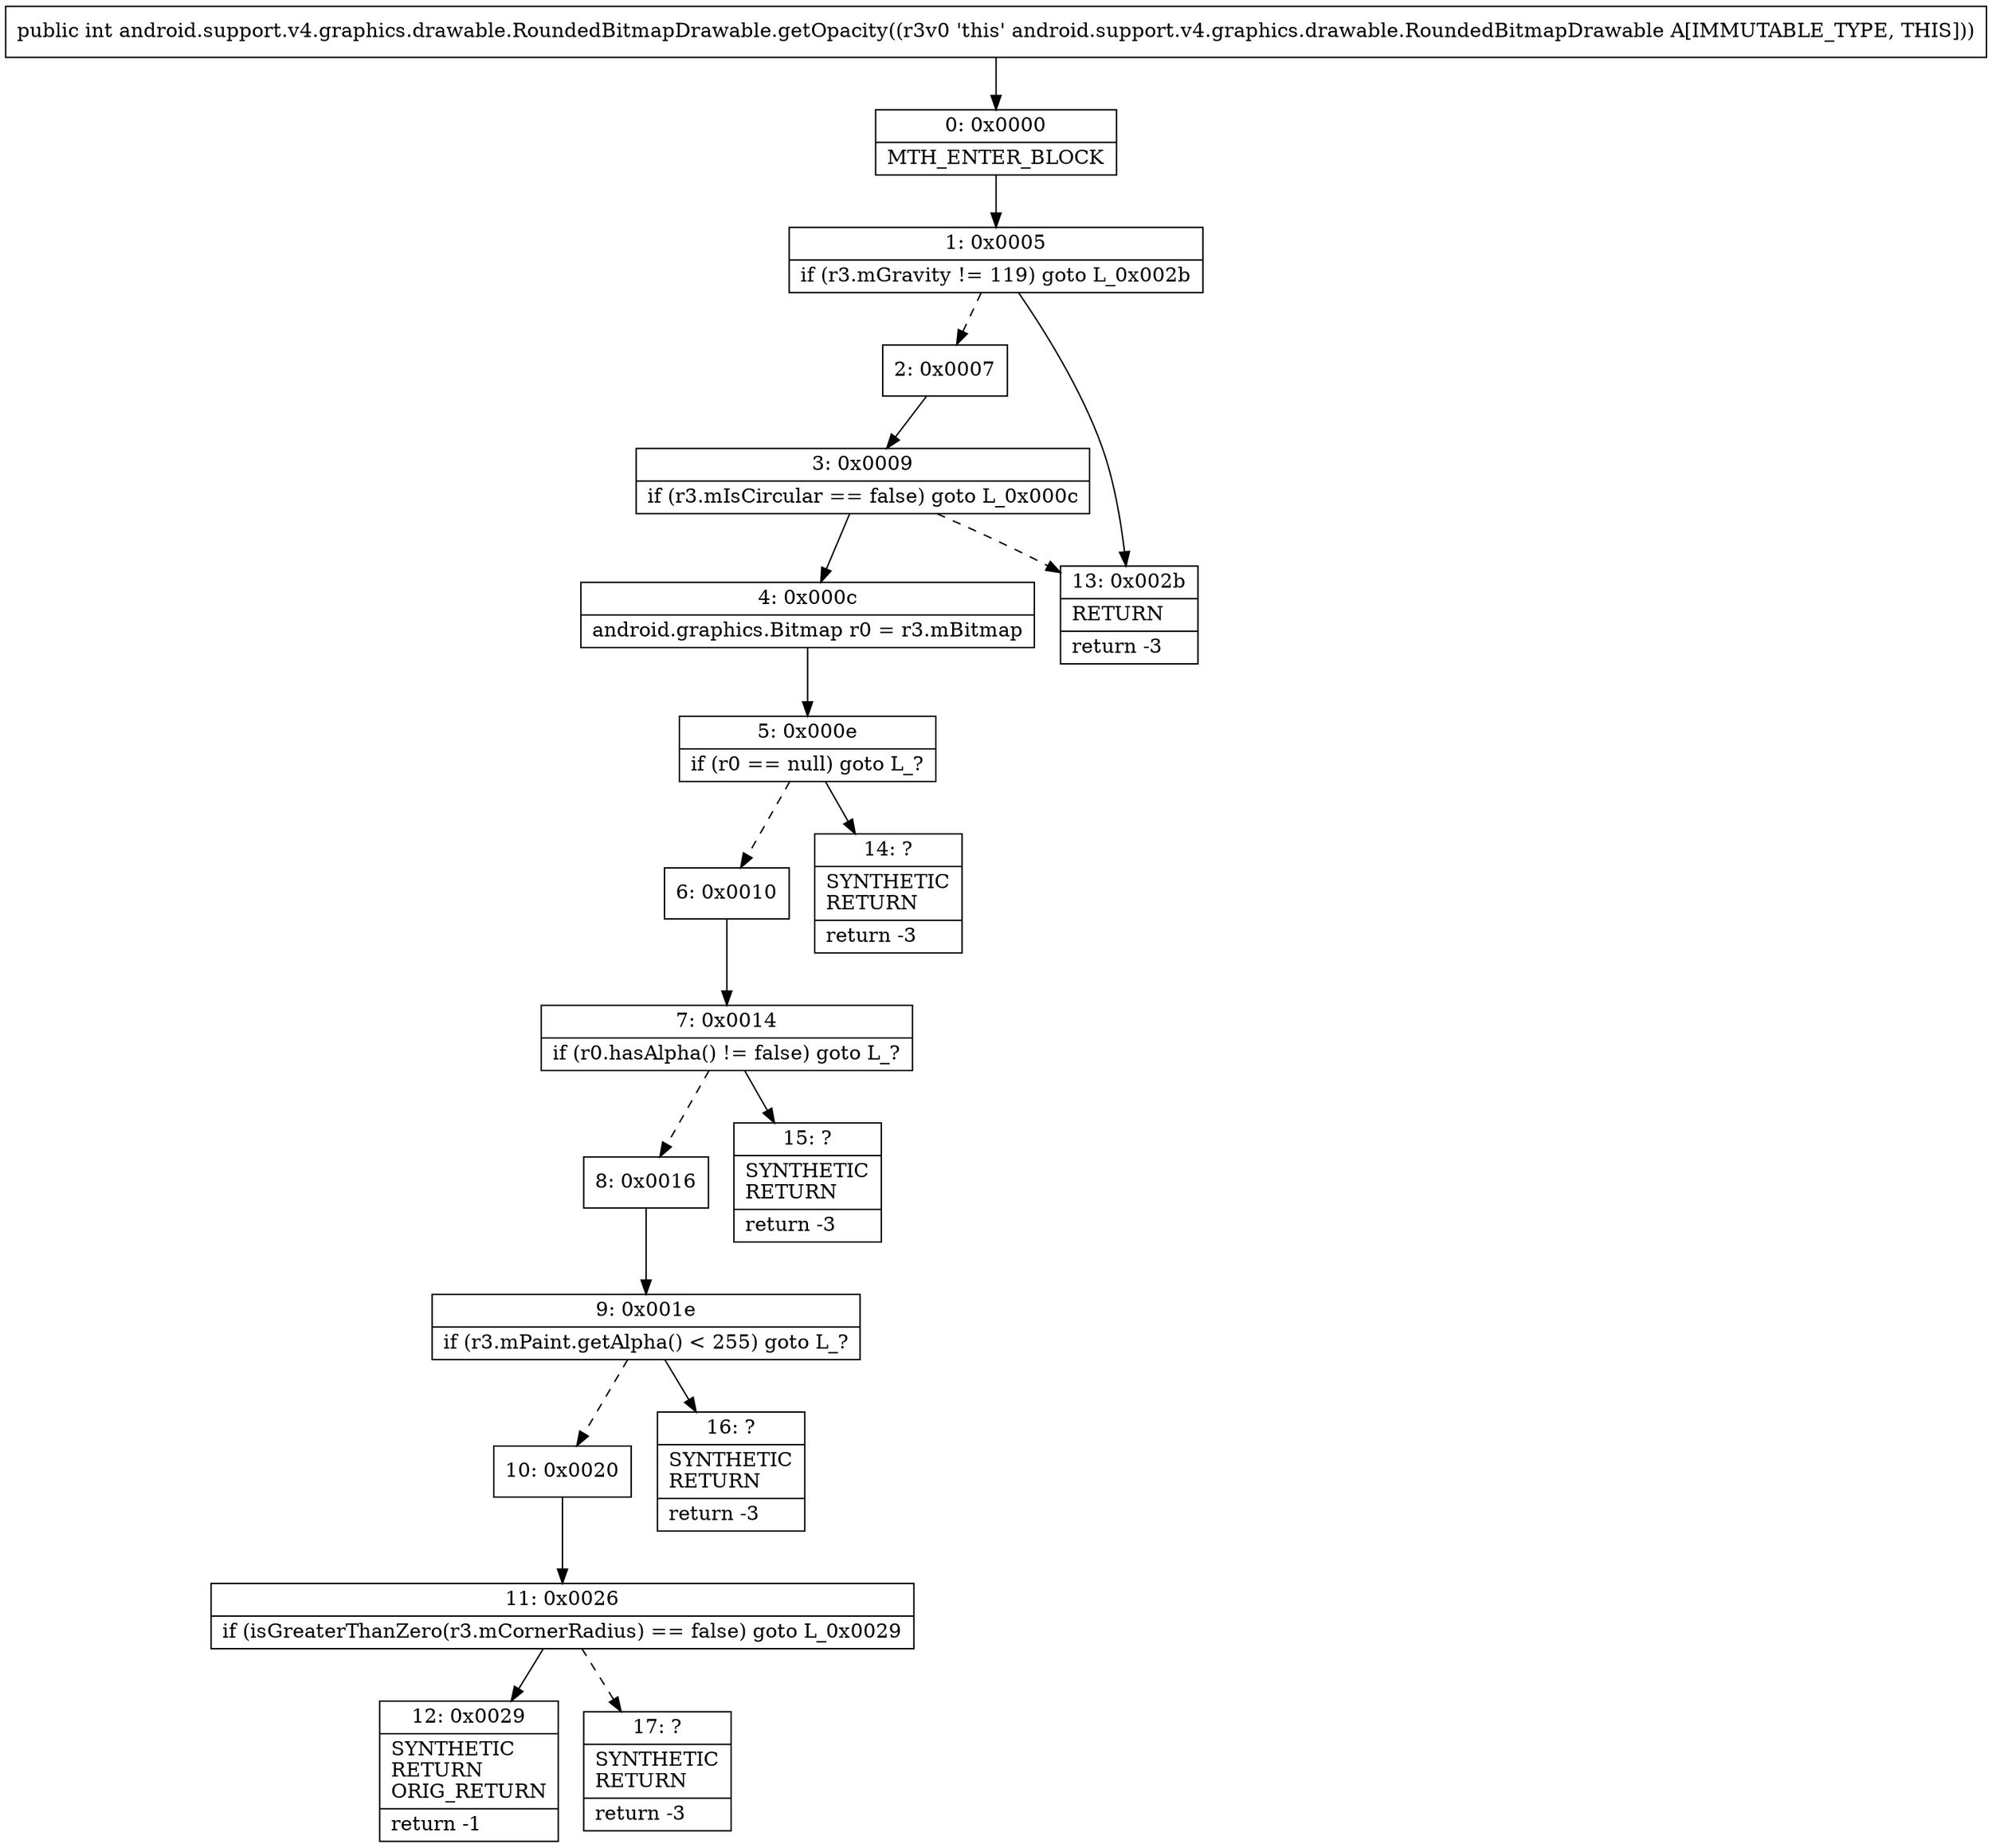 digraph "CFG forandroid.support.v4.graphics.drawable.RoundedBitmapDrawable.getOpacity()I" {
Node_0 [shape=record,label="{0\:\ 0x0000|MTH_ENTER_BLOCK\l}"];
Node_1 [shape=record,label="{1\:\ 0x0005|if (r3.mGravity != 119) goto L_0x002b\l}"];
Node_2 [shape=record,label="{2\:\ 0x0007}"];
Node_3 [shape=record,label="{3\:\ 0x0009|if (r3.mIsCircular == false) goto L_0x000c\l}"];
Node_4 [shape=record,label="{4\:\ 0x000c|android.graphics.Bitmap r0 = r3.mBitmap\l}"];
Node_5 [shape=record,label="{5\:\ 0x000e|if (r0 == null) goto L_?\l}"];
Node_6 [shape=record,label="{6\:\ 0x0010}"];
Node_7 [shape=record,label="{7\:\ 0x0014|if (r0.hasAlpha() != false) goto L_?\l}"];
Node_8 [shape=record,label="{8\:\ 0x0016}"];
Node_9 [shape=record,label="{9\:\ 0x001e|if (r3.mPaint.getAlpha() \< 255) goto L_?\l}"];
Node_10 [shape=record,label="{10\:\ 0x0020}"];
Node_11 [shape=record,label="{11\:\ 0x0026|if (isGreaterThanZero(r3.mCornerRadius) == false) goto L_0x0029\l}"];
Node_12 [shape=record,label="{12\:\ 0x0029|SYNTHETIC\lRETURN\lORIG_RETURN\l|return \-1\l}"];
Node_13 [shape=record,label="{13\:\ 0x002b|RETURN\l|return \-3\l}"];
Node_14 [shape=record,label="{14\:\ ?|SYNTHETIC\lRETURN\l|return \-3\l}"];
Node_15 [shape=record,label="{15\:\ ?|SYNTHETIC\lRETURN\l|return \-3\l}"];
Node_16 [shape=record,label="{16\:\ ?|SYNTHETIC\lRETURN\l|return \-3\l}"];
Node_17 [shape=record,label="{17\:\ ?|SYNTHETIC\lRETURN\l|return \-3\l}"];
MethodNode[shape=record,label="{public int android.support.v4.graphics.drawable.RoundedBitmapDrawable.getOpacity((r3v0 'this' android.support.v4.graphics.drawable.RoundedBitmapDrawable A[IMMUTABLE_TYPE, THIS])) }"];
MethodNode -> Node_0;
Node_0 -> Node_1;
Node_1 -> Node_2[style=dashed];
Node_1 -> Node_13;
Node_2 -> Node_3;
Node_3 -> Node_4;
Node_3 -> Node_13[style=dashed];
Node_4 -> Node_5;
Node_5 -> Node_6[style=dashed];
Node_5 -> Node_14;
Node_6 -> Node_7;
Node_7 -> Node_8[style=dashed];
Node_7 -> Node_15;
Node_8 -> Node_9;
Node_9 -> Node_10[style=dashed];
Node_9 -> Node_16;
Node_10 -> Node_11;
Node_11 -> Node_12;
Node_11 -> Node_17[style=dashed];
}

